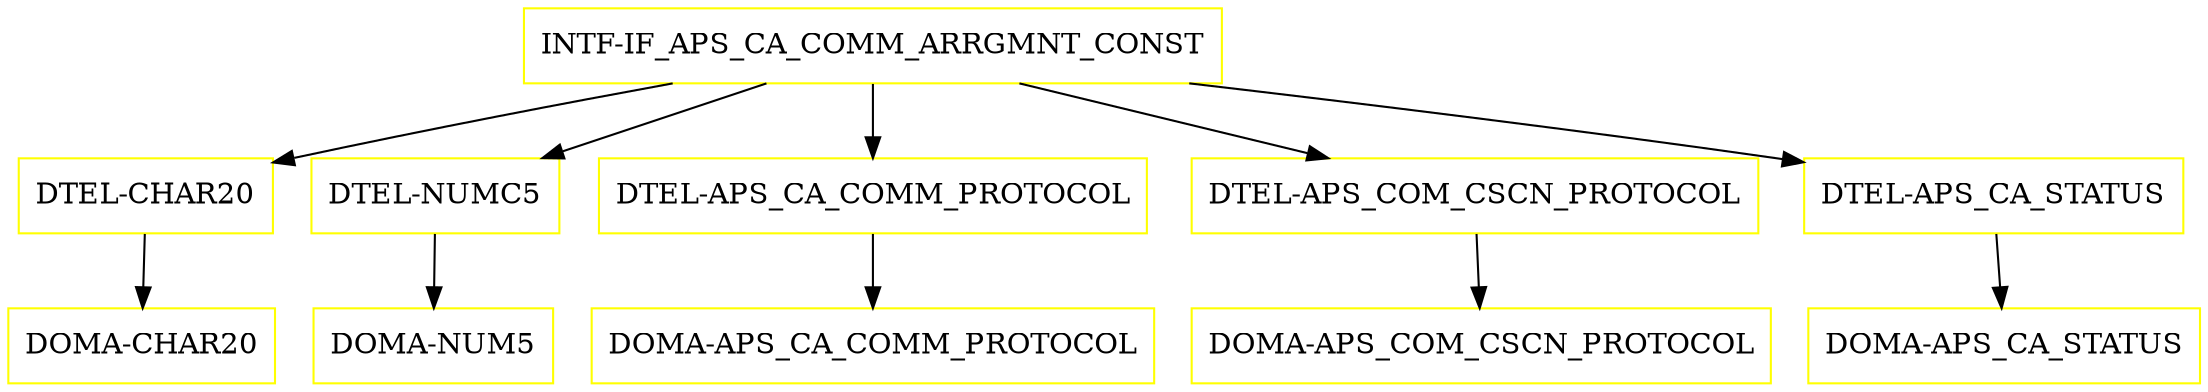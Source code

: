 digraph G {
  "INTF-IF_APS_CA_COMM_ARRGMNT_CONST" [shape=box,color=yellow];
  "DTEL-CHAR20" [shape=box,color=yellow,URL="./DTEL_CHAR20.html"];
  "DOMA-CHAR20" [shape=box,color=yellow,URL="./DOMA_CHAR20.html"];
  "DTEL-NUMC5" [shape=box,color=yellow,URL="./DTEL_NUMC5.html"];
  "DOMA-NUM5" [shape=box,color=yellow,URL="./DOMA_NUM5.html"];
  "DTEL-APS_CA_COMM_PROTOCOL" [shape=box,color=yellow,URL="./DTEL_APS_CA_COMM_PROTOCOL.html"];
  "DOMA-APS_CA_COMM_PROTOCOL" [shape=box,color=yellow,URL="./DOMA_APS_CA_COMM_PROTOCOL.html"];
  "DTEL-APS_COM_CSCN_PROTOCOL" [shape=box,color=yellow,URL="./DTEL_APS_COM_CSCN_PROTOCOL.html"];
  "DOMA-APS_COM_CSCN_PROTOCOL" [shape=box,color=yellow,URL="./DOMA_APS_COM_CSCN_PROTOCOL.html"];
  "DTEL-APS_CA_STATUS" [shape=box,color=yellow,URL="./DTEL_APS_CA_STATUS.html"];
  "DOMA-APS_CA_STATUS" [shape=box,color=yellow,URL="./DOMA_APS_CA_STATUS.html"];
  "INTF-IF_APS_CA_COMM_ARRGMNT_CONST" -> "DTEL-APS_CA_STATUS";
  "INTF-IF_APS_CA_COMM_ARRGMNT_CONST" -> "DTEL-APS_COM_CSCN_PROTOCOL";
  "INTF-IF_APS_CA_COMM_ARRGMNT_CONST" -> "DTEL-APS_CA_COMM_PROTOCOL";
  "INTF-IF_APS_CA_COMM_ARRGMNT_CONST" -> "DTEL-NUMC5";
  "INTF-IF_APS_CA_COMM_ARRGMNT_CONST" -> "DTEL-CHAR20";
  "DTEL-CHAR20" -> "DOMA-CHAR20";
  "DTEL-NUMC5" -> "DOMA-NUM5";
  "DTEL-APS_CA_COMM_PROTOCOL" -> "DOMA-APS_CA_COMM_PROTOCOL";
  "DTEL-APS_COM_CSCN_PROTOCOL" -> "DOMA-APS_COM_CSCN_PROTOCOL";
  "DTEL-APS_CA_STATUS" -> "DOMA-APS_CA_STATUS";
}
